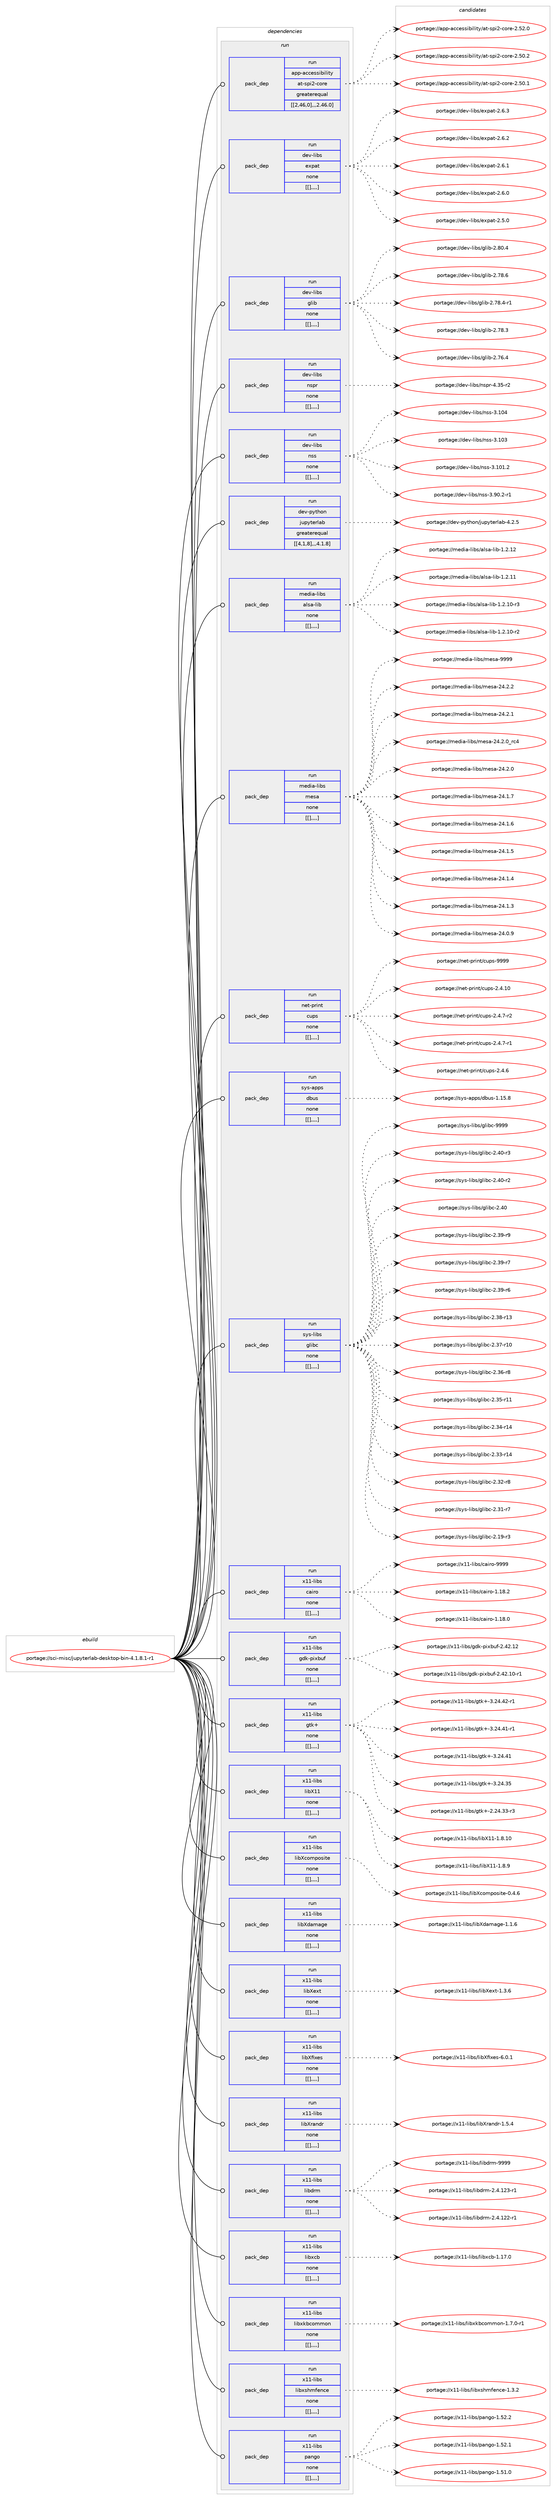 digraph prolog {

# *************
# Graph options
# *************

newrank=true;
concentrate=true;
compound=true;
graph [rankdir=LR,fontname=Helvetica,fontsize=10,ranksep=1.5];#, ranksep=2.5, nodesep=0.2];
edge  [arrowhead=vee];
node  [fontname=Helvetica,fontsize=10];

# **********
# The ebuild
# **********

subgraph cluster_leftcol {
color=gray;
label=<<i>ebuild</i>>;
id [label="portage://sci-misc/jupyterlab-desktop-bin-4.1.8.1-r1", color=red, width=4, href="../sci-misc/jupyterlab-desktop-bin-4.1.8.1-r1.svg"];
}

# ****************
# The dependencies
# ****************

subgraph cluster_midcol {
color=gray;
label=<<i>dependencies</i>>;
subgraph cluster_compile {
fillcolor="#eeeeee";
style=filled;
label=<<i>compile</i>>;
}
subgraph cluster_compileandrun {
fillcolor="#eeeeee";
style=filled;
label=<<i>compile and run</i>>;
}
subgraph cluster_run {
fillcolor="#eeeeee";
style=filled;
label=<<i>run</i>>;
subgraph pack310446 {
dependency426241 [label=<<TABLE BORDER="0" CELLBORDER="1" CELLSPACING="0" CELLPADDING="4" WIDTH="220"><TR><TD ROWSPAN="6" CELLPADDING="30">pack_dep</TD></TR><TR><TD WIDTH="110">run</TD></TR><TR><TD>app-accessibility</TD></TR><TR><TD>at-spi2-core</TD></TR><TR><TD>greaterequal</TD></TR><TR><TD>[[2,46,0],,,2.46.0]</TD></TR></TABLE>>, shape=none, color=blue];
}
id:e -> dependency426241:w [weight=20,style="solid",arrowhead="odot"];
subgraph pack310447 {
dependency426242 [label=<<TABLE BORDER="0" CELLBORDER="1" CELLSPACING="0" CELLPADDING="4" WIDTH="220"><TR><TD ROWSPAN="6" CELLPADDING="30">pack_dep</TD></TR><TR><TD WIDTH="110">run</TD></TR><TR><TD>dev-libs</TD></TR><TR><TD>expat</TD></TR><TR><TD>none</TD></TR><TR><TD>[[],,,,]</TD></TR></TABLE>>, shape=none, color=blue];
}
id:e -> dependency426242:w [weight=20,style="solid",arrowhead="odot"];
subgraph pack310448 {
dependency426243 [label=<<TABLE BORDER="0" CELLBORDER="1" CELLSPACING="0" CELLPADDING="4" WIDTH="220"><TR><TD ROWSPAN="6" CELLPADDING="30">pack_dep</TD></TR><TR><TD WIDTH="110">run</TD></TR><TR><TD>dev-libs</TD></TR><TR><TD>glib</TD></TR><TR><TD>none</TD></TR><TR><TD>[[],,,,]</TD></TR></TABLE>>, shape=none, color=blue];
}
id:e -> dependency426243:w [weight=20,style="solid",arrowhead="odot"];
subgraph pack310449 {
dependency426244 [label=<<TABLE BORDER="0" CELLBORDER="1" CELLSPACING="0" CELLPADDING="4" WIDTH="220"><TR><TD ROWSPAN="6" CELLPADDING="30">pack_dep</TD></TR><TR><TD WIDTH="110">run</TD></TR><TR><TD>dev-libs</TD></TR><TR><TD>nspr</TD></TR><TR><TD>none</TD></TR><TR><TD>[[],,,,]</TD></TR></TABLE>>, shape=none, color=blue];
}
id:e -> dependency426244:w [weight=20,style="solid",arrowhead="odot"];
subgraph pack310450 {
dependency426245 [label=<<TABLE BORDER="0" CELLBORDER="1" CELLSPACING="0" CELLPADDING="4" WIDTH="220"><TR><TD ROWSPAN="6" CELLPADDING="30">pack_dep</TD></TR><TR><TD WIDTH="110">run</TD></TR><TR><TD>dev-libs</TD></TR><TR><TD>nss</TD></TR><TR><TD>none</TD></TR><TR><TD>[[],,,,]</TD></TR></TABLE>>, shape=none, color=blue];
}
id:e -> dependency426245:w [weight=20,style="solid",arrowhead="odot"];
subgraph pack310451 {
dependency426246 [label=<<TABLE BORDER="0" CELLBORDER="1" CELLSPACING="0" CELLPADDING="4" WIDTH="220"><TR><TD ROWSPAN="6" CELLPADDING="30">pack_dep</TD></TR><TR><TD WIDTH="110">run</TD></TR><TR><TD>dev-python</TD></TR><TR><TD>jupyterlab</TD></TR><TR><TD>greaterequal</TD></TR><TR><TD>[[4,1,8],,,4.1.8]</TD></TR></TABLE>>, shape=none, color=blue];
}
id:e -> dependency426246:w [weight=20,style="solid",arrowhead="odot"];
subgraph pack310452 {
dependency426247 [label=<<TABLE BORDER="0" CELLBORDER="1" CELLSPACING="0" CELLPADDING="4" WIDTH="220"><TR><TD ROWSPAN="6" CELLPADDING="30">pack_dep</TD></TR><TR><TD WIDTH="110">run</TD></TR><TR><TD>media-libs</TD></TR><TR><TD>alsa-lib</TD></TR><TR><TD>none</TD></TR><TR><TD>[[],,,,]</TD></TR></TABLE>>, shape=none, color=blue];
}
id:e -> dependency426247:w [weight=20,style="solid",arrowhead="odot"];
subgraph pack310453 {
dependency426248 [label=<<TABLE BORDER="0" CELLBORDER="1" CELLSPACING="0" CELLPADDING="4" WIDTH="220"><TR><TD ROWSPAN="6" CELLPADDING="30">pack_dep</TD></TR><TR><TD WIDTH="110">run</TD></TR><TR><TD>media-libs</TD></TR><TR><TD>mesa</TD></TR><TR><TD>none</TD></TR><TR><TD>[[],,,,]</TD></TR></TABLE>>, shape=none, color=blue];
}
id:e -> dependency426248:w [weight=20,style="solid",arrowhead="odot"];
subgraph pack310454 {
dependency426249 [label=<<TABLE BORDER="0" CELLBORDER="1" CELLSPACING="0" CELLPADDING="4" WIDTH="220"><TR><TD ROWSPAN="6" CELLPADDING="30">pack_dep</TD></TR><TR><TD WIDTH="110">run</TD></TR><TR><TD>net-print</TD></TR><TR><TD>cups</TD></TR><TR><TD>none</TD></TR><TR><TD>[[],,,,]</TD></TR></TABLE>>, shape=none, color=blue];
}
id:e -> dependency426249:w [weight=20,style="solid",arrowhead="odot"];
subgraph pack310455 {
dependency426250 [label=<<TABLE BORDER="0" CELLBORDER="1" CELLSPACING="0" CELLPADDING="4" WIDTH="220"><TR><TD ROWSPAN="6" CELLPADDING="30">pack_dep</TD></TR><TR><TD WIDTH="110">run</TD></TR><TR><TD>sys-apps</TD></TR><TR><TD>dbus</TD></TR><TR><TD>none</TD></TR><TR><TD>[[],,,,]</TD></TR></TABLE>>, shape=none, color=blue];
}
id:e -> dependency426250:w [weight=20,style="solid",arrowhead="odot"];
subgraph pack310456 {
dependency426251 [label=<<TABLE BORDER="0" CELLBORDER="1" CELLSPACING="0" CELLPADDING="4" WIDTH="220"><TR><TD ROWSPAN="6" CELLPADDING="30">pack_dep</TD></TR><TR><TD WIDTH="110">run</TD></TR><TR><TD>sys-libs</TD></TR><TR><TD>glibc</TD></TR><TR><TD>none</TD></TR><TR><TD>[[],,,,]</TD></TR></TABLE>>, shape=none, color=blue];
}
id:e -> dependency426251:w [weight=20,style="solid",arrowhead="odot"];
subgraph pack310457 {
dependency426252 [label=<<TABLE BORDER="0" CELLBORDER="1" CELLSPACING="0" CELLPADDING="4" WIDTH="220"><TR><TD ROWSPAN="6" CELLPADDING="30">pack_dep</TD></TR><TR><TD WIDTH="110">run</TD></TR><TR><TD>x11-libs</TD></TR><TR><TD>cairo</TD></TR><TR><TD>none</TD></TR><TR><TD>[[],,,,]</TD></TR></TABLE>>, shape=none, color=blue];
}
id:e -> dependency426252:w [weight=20,style="solid",arrowhead="odot"];
subgraph pack310458 {
dependency426253 [label=<<TABLE BORDER="0" CELLBORDER="1" CELLSPACING="0" CELLPADDING="4" WIDTH="220"><TR><TD ROWSPAN="6" CELLPADDING="30">pack_dep</TD></TR><TR><TD WIDTH="110">run</TD></TR><TR><TD>x11-libs</TD></TR><TR><TD>gdk-pixbuf</TD></TR><TR><TD>none</TD></TR><TR><TD>[[],,,,]</TD></TR></TABLE>>, shape=none, color=blue];
}
id:e -> dependency426253:w [weight=20,style="solid",arrowhead="odot"];
subgraph pack310459 {
dependency426254 [label=<<TABLE BORDER="0" CELLBORDER="1" CELLSPACING="0" CELLPADDING="4" WIDTH="220"><TR><TD ROWSPAN="6" CELLPADDING="30">pack_dep</TD></TR><TR><TD WIDTH="110">run</TD></TR><TR><TD>x11-libs</TD></TR><TR><TD>gtk+</TD></TR><TR><TD>none</TD></TR><TR><TD>[[],,,,]</TD></TR></TABLE>>, shape=none, color=blue];
}
id:e -> dependency426254:w [weight=20,style="solid",arrowhead="odot"];
subgraph pack310460 {
dependency426255 [label=<<TABLE BORDER="0" CELLBORDER="1" CELLSPACING="0" CELLPADDING="4" WIDTH="220"><TR><TD ROWSPAN="6" CELLPADDING="30">pack_dep</TD></TR><TR><TD WIDTH="110">run</TD></TR><TR><TD>x11-libs</TD></TR><TR><TD>libX11</TD></TR><TR><TD>none</TD></TR><TR><TD>[[],,,,]</TD></TR></TABLE>>, shape=none, color=blue];
}
id:e -> dependency426255:w [weight=20,style="solid",arrowhead="odot"];
subgraph pack310461 {
dependency426256 [label=<<TABLE BORDER="0" CELLBORDER="1" CELLSPACING="0" CELLPADDING="4" WIDTH="220"><TR><TD ROWSPAN="6" CELLPADDING="30">pack_dep</TD></TR><TR><TD WIDTH="110">run</TD></TR><TR><TD>x11-libs</TD></TR><TR><TD>libXcomposite</TD></TR><TR><TD>none</TD></TR><TR><TD>[[],,,,]</TD></TR></TABLE>>, shape=none, color=blue];
}
id:e -> dependency426256:w [weight=20,style="solid",arrowhead="odot"];
subgraph pack310462 {
dependency426257 [label=<<TABLE BORDER="0" CELLBORDER="1" CELLSPACING="0" CELLPADDING="4" WIDTH="220"><TR><TD ROWSPAN="6" CELLPADDING="30">pack_dep</TD></TR><TR><TD WIDTH="110">run</TD></TR><TR><TD>x11-libs</TD></TR><TR><TD>libXdamage</TD></TR><TR><TD>none</TD></TR><TR><TD>[[],,,,]</TD></TR></TABLE>>, shape=none, color=blue];
}
id:e -> dependency426257:w [weight=20,style="solid",arrowhead="odot"];
subgraph pack310463 {
dependency426258 [label=<<TABLE BORDER="0" CELLBORDER="1" CELLSPACING="0" CELLPADDING="4" WIDTH="220"><TR><TD ROWSPAN="6" CELLPADDING="30">pack_dep</TD></TR><TR><TD WIDTH="110">run</TD></TR><TR><TD>x11-libs</TD></TR><TR><TD>libXext</TD></TR><TR><TD>none</TD></TR><TR><TD>[[],,,,]</TD></TR></TABLE>>, shape=none, color=blue];
}
id:e -> dependency426258:w [weight=20,style="solid",arrowhead="odot"];
subgraph pack310464 {
dependency426259 [label=<<TABLE BORDER="0" CELLBORDER="1" CELLSPACING="0" CELLPADDING="4" WIDTH="220"><TR><TD ROWSPAN="6" CELLPADDING="30">pack_dep</TD></TR><TR><TD WIDTH="110">run</TD></TR><TR><TD>x11-libs</TD></TR><TR><TD>libXfixes</TD></TR><TR><TD>none</TD></TR><TR><TD>[[],,,,]</TD></TR></TABLE>>, shape=none, color=blue];
}
id:e -> dependency426259:w [weight=20,style="solid",arrowhead="odot"];
subgraph pack310465 {
dependency426260 [label=<<TABLE BORDER="0" CELLBORDER="1" CELLSPACING="0" CELLPADDING="4" WIDTH="220"><TR><TD ROWSPAN="6" CELLPADDING="30">pack_dep</TD></TR><TR><TD WIDTH="110">run</TD></TR><TR><TD>x11-libs</TD></TR><TR><TD>libXrandr</TD></TR><TR><TD>none</TD></TR><TR><TD>[[],,,,]</TD></TR></TABLE>>, shape=none, color=blue];
}
id:e -> dependency426260:w [weight=20,style="solid",arrowhead="odot"];
subgraph pack310466 {
dependency426261 [label=<<TABLE BORDER="0" CELLBORDER="1" CELLSPACING="0" CELLPADDING="4" WIDTH="220"><TR><TD ROWSPAN="6" CELLPADDING="30">pack_dep</TD></TR><TR><TD WIDTH="110">run</TD></TR><TR><TD>x11-libs</TD></TR><TR><TD>libdrm</TD></TR><TR><TD>none</TD></TR><TR><TD>[[],,,,]</TD></TR></TABLE>>, shape=none, color=blue];
}
id:e -> dependency426261:w [weight=20,style="solid",arrowhead="odot"];
subgraph pack310467 {
dependency426262 [label=<<TABLE BORDER="0" CELLBORDER="1" CELLSPACING="0" CELLPADDING="4" WIDTH="220"><TR><TD ROWSPAN="6" CELLPADDING="30">pack_dep</TD></TR><TR><TD WIDTH="110">run</TD></TR><TR><TD>x11-libs</TD></TR><TR><TD>libxcb</TD></TR><TR><TD>none</TD></TR><TR><TD>[[],,,,]</TD></TR></TABLE>>, shape=none, color=blue];
}
id:e -> dependency426262:w [weight=20,style="solid",arrowhead="odot"];
subgraph pack310468 {
dependency426263 [label=<<TABLE BORDER="0" CELLBORDER="1" CELLSPACING="0" CELLPADDING="4" WIDTH="220"><TR><TD ROWSPAN="6" CELLPADDING="30">pack_dep</TD></TR><TR><TD WIDTH="110">run</TD></TR><TR><TD>x11-libs</TD></TR><TR><TD>libxkbcommon</TD></TR><TR><TD>none</TD></TR><TR><TD>[[],,,,]</TD></TR></TABLE>>, shape=none, color=blue];
}
id:e -> dependency426263:w [weight=20,style="solid",arrowhead="odot"];
subgraph pack310469 {
dependency426264 [label=<<TABLE BORDER="0" CELLBORDER="1" CELLSPACING="0" CELLPADDING="4" WIDTH="220"><TR><TD ROWSPAN="6" CELLPADDING="30">pack_dep</TD></TR><TR><TD WIDTH="110">run</TD></TR><TR><TD>x11-libs</TD></TR><TR><TD>libxshmfence</TD></TR><TR><TD>none</TD></TR><TR><TD>[[],,,,]</TD></TR></TABLE>>, shape=none, color=blue];
}
id:e -> dependency426264:w [weight=20,style="solid",arrowhead="odot"];
subgraph pack310470 {
dependency426265 [label=<<TABLE BORDER="0" CELLBORDER="1" CELLSPACING="0" CELLPADDING="4" WIDTH="220"><TR><TD ROWSPAN="6" CELLPADDING="30">pack_dep</TD></TR><TR><TD WIDTH="110">run</TD></TR><TR><TD>x11-libs</TD></TR><TR><TD>pango</TD></TR><TR><TD>none</TD></TR><TR><TD>[[],,,,]</TD></TR></TABLE>>, shape=none, color=blue];
}
id:e -> dependency426265:w [weight=20,style="solid",arrowhead="odot"];
}
}

# **************
# The candidates
# **************

subgraph cluster_choices {
rank=same;
color=gray;
label=<<i>candidates</i>>;

subgraph choice310446 {
color=black;
nodesep=1;
choice97112112459799991011151151059810510810511612147971164511511210550459911111410145504653504648 [label="portage://app-accessibility/at-spi2-core-2.52.0", color=red, width=4,href="../app-accessibility/at-spi2-core-2.52.0.svg"];
choice97112112459799991011151151059810510810511612147971164511511210550459911111410145504653484650 [label="portage://app-accessibility/at-spi2-core-2.50.2", color=red, width=4,href="../app-accessibility/at-spi2-core-2.50.2.svg"];
choice97112112459799991011151151059810510810511612147971164511511210550459911111410145504653484649 [label="portage://app-accessibility/at-spi2-core-2.50.1", color=red, width=4,href="../app-accessibility/at-spi2-core-2.50.1.svg"];
dependency426241:e -> choice97112112459799991011151151059810510810511612147971164511511210550459911111410145504653504648:w [style=dotted,weight="100"];
dependency426241:e -> choice97112112459799991011151151059810510810511612147971164511511210550459911111410145504653484650:w [style=dotted,weight="100"];
dependency426241:e -> choice97112112459799991011151151059810510810511612147971164511511210550459911111410145504653484649:w [style=dotted,weight="100"];
}
subgraph choice310447 {
color=black;
nodesep=1;
choice10010111845108105981154710112011297116455046544651 [label="portage://dev-libs/expat-2.6.3", color=red, width=4,href="../dev-libs/expat-2.6.3.svg"];
choice10010111845108105981154710112011297116455046544650 [label="portage://dev-libs/expat-2.6.2", color=red, width=4,href="../dev-libs/expat-2.6.2.svg"];
choice10010111845108105981154710112011297116455046544649 [label="portage://dev-libs/expat-2.6.1", color=red, width=4,href="../dev-libs/expat-2.6.1.svg"];
choice10010111845108105981154710112011297116455046544648 [label="portage://dev-libs/expat-2.6.0", color=red, width=4,href="../dev-libs/expat-2.6.0.svg"];
choice10010111845108105981154710112011297116455046534648 [label="portage://dev-libs/expat-2.5.0", color=red, width=4,href="../dev-libs/expat-2.5.0.svg"];
dependency426242:e -> choice10010111845108105981154710112011297116455046544651:w [style=dotted,weight="100"];
dependency426242:e -> choice10010111845108105981154710112011297116455046544650:w [style=dotted,weight="100"];
dependency426242:e -> choice10010111845108105981154710112011297116455046544649:w [style=dotted,weight="100"];
dependency426242:e -> choice10010111845108105981154710112011297116455046544648:w [style=dotted,weight="100"];
dependency426242:e -> choice10010111845108105981154710112011297116455046534648:w [style=dotted,weight="100"];
}
subgraph choice310448 {
color=black;
nodesep=1;
choice1001011184510810598115471031081059845504656484652 [label="portage://dev-libs/glib-2.80.4", color=red, width=4,href="../dev-libs/glib-2.80.4.svg"];
choice1001011184510810598115471031081059845504655564654 [label="portage://dev-libs/glib-2.78.6", color=red, width=4,href="../dev-libs/glib-2.78.6.svg"];
choice10010111845108105981154710310810598455046555646524511449 [label="portage://dev-libs/glib-2.78.4-r1", color=red, width=4,href="../dev-libs/glib-2.78.4-r1.svg"];
choice1001011184510810598115471031081059845504655564651 [label="portage://dev-libs/glib-2.78.3", color=red, width=4,href="../dev-libs/glib-2.78.3.svg"];
choice1001011184510810598115471031081059845504655544652 [label="portage://dev-libs/glib-2.76.4", color=red, width=4,href="../dev-libs/glib-2.76.4.svg"];
dependency426243:e -> choice1001011184510810598115471031081059845504656484652:w [style=dotted,weight="100"];
dependency426243:e -> choice1001011184510810598115471031081059845504655564654:w [style=dotted,weight="100"];
dependency426243:e -> choice10010111845108105981154710310810598455046555646524511449:w [style=dotted,weight="100"];
dependency426243:e -> choice1001011184510810598115471031081059845504655564651:w [style=dotted,weight="100"];
dependency426243:e -> choice1001011184510810598115471031081059845504655544652:w [style=dotted,weight="100"];
}
subgraph choice310449 {
color=black;
nodesep=1;
choice10010111845108105981154711011511211445524651534511450 [label="portage://dev-libs/nspr-4.35-r2", color=red, width=4,href="../dev-libs/nspr-4.35-r2.svg"];
dependency426244:e -> choice10010111845108105981154711011511211445524651534511450:w [style=dotted,weight="100"];
}
subgraph choice310450 {
color=black;
nodesep=1;
choice100101118451081059811547110115115455146494852 [label="portage://dev-libs/nss-3.104", color=red, width=4,href="../dev-libs/nss-3.104.svg"];
choice100101118451081059811547110115115455146494851 [label="portage://dev-libs/nss-3.103", color=red, width=4,href="../dev-libs/nss-3.103.svg"];
choice1001011184510810598115471101151154551464948494650 [label="portage://dev-libs/nss-3.101.2", color=red, width=4,href="../dev-libs/nss-3.101.2.svg"];
choice100101118451081059811547110115115455146574846504511449 [label="portage://dev-libs/nss-3.90.2-r1", color=red, width=4,href="../dev-libs/nss-3.90.2-r1.svg"];
dependency426245:e -> choice100101118451081059811547110115115455146494852:w [style=dotted,weight="100"];
dependency426245:e -> choice100101118451081059811547110115115455146494851:w [style=dotted,weight="100"];
dependency426245:e -> choice1001011184510810598115471101151154551464948494650:w [style=dotted,weight="100"];
dependency426245:e -> choice100101118451081059811547110115115455146574846504511449:w [style=dotted,weight="100"];
}
subgraph choice310451 {
color=black;
nodesep=1;
choice10010111845112121116104111110471061171121211161011141089798455246504653 [label="portage://dev-python/jupyterlab-4.2.5", color=red, width=4,href="../dev-python/jupyterlab-4.2.5.svg"];
dependency426246:e -> choice10010111845112121116104111110471061171121211161011141089798455246504653:w [style=dotted,weight="100"];
}
subgraph choice310452 {
color=black;
nodesep=1;
choice109101100105974510810598115479710811597451081059845494650464950 [label="portage://media-libs/alsa-lib-1.2.12", color=red, width=4,href="../media-libs/alsa-lib-1.2.12.svg"];
choice109101100105974510810598115479710811597451081059845494650464949 [label="portage://media-libs/alsa-lib-1.2.11", color=red, width=4,href="../media-libs/alsa-lib-1.2.11.svg"];
choice1091011001059745108105981154797108115974510810598454946504649484511451 [label="portage://media-libs/alsa-lib-1.2.10-r3", color=red, width=4,href="../media-libs/alsa-lib-1.2.10-r3.svg"];
choice1091011001059745108105981154797108115974510810598454946504649484511450 [label="portage://media-libs/alsa-lib-1.2.10-r2", color=red, width=4,href="../media-libs/alsa-lib-1.2.10-r2.svg"];
dependency426247:e -> choice109101100105974510810598115479710811597451081059845494650464950:w [style=dotted,weight="100"];
dependency426247:e -> choice109101100105974510810598115479710811597451081059845494650464949:w [style=dotted,weight="100"];
dependency426247:e -> choice1091011001059745108105981154797108115974510810598454946504649484511451:w [style=dotted,weight="100"];
dependency426247:e -> choice1091011001059745108105981154797108115974510810598454946504649484511450:w [style=dotted,weight="100"];
}
subgraph choice310453 {
color=black;
nodesep=1;
choice10910110010597451081059811547109101115974557575757 [label="portage://media-libs/mesa-9999", color=red, width=4,href="../media-libs/mesa-9999.svg"];
choice109101100105974510810598115471091011159745505246504650 [label="portage://media-libs/mesa-24.2.2", color=red, width=4,href="../media-libs/mesa-24.2.2.svg"];
choice109101100105974510810598115471091011159745505246504649 [label="portage://media-libs/mesa-24.2.1", color=red, width=4,href="../media-libs/mesa-24.2.1.svg"];
choice109101100105974510810598115471091011159745505246504648951149952 [label="portage://media-libs/mesa-24.2.0_rc4", color=red, width=4,href="../media-libs/mesa-24.2.0_rc4.svg"];
choice109101100105974510810598115471091011159745505246504648 [label="portage://media-libs/mesa-24.2.0", color=red, width=4,href="../media-libs/mesa-24.2.0.svg"];
choice109101100105974510810598115471091011159745505246494655 [label="portage://media-libs/mesa-24.1.7", color=red, width=4,href="../media-libs/mesa-24.1.7.svg"];
choice109101100105974510810598115471091011159745505246494654 [label="portage://media-libs/mesa-24.1.6", color=red, width=4,href="../media-libs/mesa-24.1.6.svg"];
choice109101100105974510810598115471091011159745505246494653 [label="portage://media-libs/mesa-24.1.5", color=red, width=4,href="../media-libs/mesa-24.1.5.svg"];
choice109101100105974510810598115471091011159745505246494652 [label="portage://media-libs/mesa-24.1.4", color=red, width=4,href="../media-libs/mesa-24.1.4.svg"];
choice109101100105974510810598115471091011159745505246494651 [label="portage://media-libs/mesa-24.1.3", color=red, width=4,href="../media-libs/mesa-24.1.3.svg"];
choice109101100105974510810598115471091011159745505246484657 [label="portage://media-libs/mesa-24.0.9", color=red, width=4,href="../media-libs/mesa-24.0.9.svg"];
dependency426248:e -> choice10910110010597451081059811547109101115974557575757:w [style=dotted,weight="100"];
dependency426248:e -> choice109101100105974510810598115471091011159745505246504650:w [style=dotted,weight="100"];
dependency426248:e -> choice109101100105974510810598115471091011159745505246504649:w [style=dotted,weight="100"];
dependency426248:e -> choice109101100105974510810598115471091011159745505246504648951149952:w [style=dotted,weight="100"];
dependency426248:e -> choice109101100105974510810598115471091011159745505246504648:w [style=dotted,weight="100"];
dependency426248:e -> choice109101100105974510810598115471091011159745505246494655:w [style=dotted,weight="100"];
dependency426248:e -> choice109101100105974510810598115471091011159745505246494654:w [style=dotted,weight="100"];
dependency426248:e -> choice109101100105974510810598115471091011159745505246494653:w [style=dotted,weight="100"];
dependency426248:e -> choice109101100105974510810598115471091011159745505246494652:w [style=dotted,weight="100"];
dependency426248:e -> choice109101100105974510810598115471091011159745505246494651:w [style=dotted,weight="100"];
dependency426248:e -> choice109101100105974510810598115471091011159745505246484657:w [style=dotted,weight="100"];
}
subgraph choice310454 {
color=black;
nodesep=1;
choice1101011164511211410511011647991171121154557575757 [label="portage://net-print/cups-9999", color=red, width=4,href="../net-print/cups-9999.svg"];
choice11010111645112114105110116479911711211545504652464948 [label="portage://net-print/cups-2.4.10", color=red, width=4,href="../net-print/cups-2.4.10.svg"];
choice1101011164511211410511011647991171121154550465246554511450 [label="portage://net-print/cups-2.4.7-r2", color=red, width=4,href="../net-print/cups-2.4.7-r2.svg"];
choice1101011164511211410511011647991171121154550465246554511449 [label="portage://net-print/cups-2.4.7-r1", color=red, width=4,href="../net-print/cups-2.4.7-r1.svg"];
choice110101116451121141051101164799117112115455046524654 [label="portage://net-print/cups-2.4.6", color=red, width=4,href="../net-print/cups-2.4.6.svg"];
dependency426249:e -> choice1101011164511211410511011647991171121154557575757:w [style=dotted,weight="100"];
dependency426249:e -> choice11010111645112114105110116479911711211545504652464948:w [style=dotted,weight="100"];
dependency426249:e -> choice1101011164511211410511011647991171121154550465246554511450:w [style=dotted,weight="100"];
dependency426249:e -> choice1101011164511211410511011647991171121154550465246554511449:w [style=dotted,weight="100"];
dependency426249:e -> choice110101116451121141051101164799117112115455046524654:w [style=dotted,weight="100"];
}
subgraph choice310455 {
color=black;
nodesep=1;
choice1151211154597112112115471009811711545494649534656 [label="portage://sys-apps/dbus-1.15.8", color=red, width=4,href="../sys-apps/dbus-1.15.8.svg"];
dependency426250:e -> choice1151211154597112112115471009811711545494649534656:w [style=dotted,weight="100"];
}
subgraph choice310456 {
color=black;
nodesep=1;
choice11512111545108105981154710310810598994557575757 [label="portage://sys-libs/glibc-9999", color=red, width=4,href="../sys-libs/glibc-9999.svg"];
choice115121115451081059811547103108105989945504652484511451 [label="portage://sys-libs/glibc-2.40-r3", color=red, width=4,href="../sys-libs/glibc-2.40-r3.svg"];
choice115121115451081059811547103108105989945504652484511450 [label="portage://sys-libs/glibc-2.40-r2", color=red, width=4,href="../sys-libs/glibc-2.40-r2.svg"];
choice11512111545108105981154710310810598994550465248 [label="portage://sys-libs/glibc-2.40", color=red, width=4,href="../sys-libs/glibc-2.40.svg"];
choice115121115451081059811547103108105989945504651574511457 [label="portage://sys-libs/glibc-2.39-r9", color=red, width=4,href="../sys-libs/glibc-2.39-r9.svg"];
choice115121115451081059811547103108105989945504651574511455 [label="portage://sys-libs/glibc-2.39-r7", color=red, width=4,href="../sys-libs/glibc-2.39-r7.svg"];
choice115121115451081059811547103108105989945504651574511454 [label="portage://sys-libs/glibc-2.39-r6", color=red, width=4,href="../sys-libs/glibc-2.39-r6.svg"];
choice11512111545108105981154710310810598994550465156451144951 [label="portage://sys-libs/glibc-2.38-r13", color=red, width=4,href="../sys-libs/glibc-2.38-r13.svg"];
choice11512111545108105981154710310810598994550465155451144948 [label="portage://sys-libs/glibc-2.37-r10", color=red, width=4,href="../sys-libs/glibc-2.37-r10.svg"];
choice115121115451081059811547103108105989945504651544511456 [label="portage://sys-libs/glibc-2.36-r8", color=red, width=4,href="../sys-libs/glibc-2.36-r8.svg"];
choice11512111545108105981154710310810598994550465153451144949 [label="portage://sys-libs/glibc-2.35-r11", color=red, width=4,href="../sys-libs/glibc-2.35-r11.svg"];
choice11512111545108105981154710310810598994550465152451144952 [label="portage://sys-libs/glibc-2.34-r14", color=red, width=4,href="../sys-libs/glibc-2.34-r14.svg"];
choice11512111545108105981154710310810598994550465151451144952 [label="portage://sys-libs/glibc-2.33-r14", color=red, width=4,href="../sys-libs/glibc-2.33-r14.svg"];
choice115121115451081059811547103108105989945504651504511456 [label="portage://sys-libs/glibc-2.32-r8", color=red, width=4,href="../sys-libs/glibc-2.32-r8.svg"];
choice115121115451081059811547103108105989945504651494511455 [label="portage://sys-libs/glibc-2.31-r7", color=red, width=4,href="../sys-libs/glibc-2.31-r7.svg"];
choice115121115451081059811547103108105989945504649574511451 [label="portage://sys-libs/glibc-2.19-r3", color=red, width=4,href="../sys-libs/glibc-2.19-r3.svg"];
dependency426251:e -> choice11512111545108105981154710310810598994557575757:w [style=dotted,weight="100"];
dependency426251:e -> choice115121115451081059811547103108105989945504652484511451:w [style=dotted,weight="100"];
dependency426251:e -> choice115121115451081059811547103108105989945504652484511450:w [style=dotted,weight="100"];
dependency426251:e -> choice11512111545108105981154710310810598994550465248:w [style=dotted,weight="100"];
dependency426251:e -> choice115121115451081059811547103108105989945504651574511457:w [style=dotted,weight="100"];
dependency426251:e -> choice115121115451081059811547103108105989945504651574511455:w [style=dotted,weight="100"];
dependency426251:e -> choice115121115451081059811547103108105989945504651574511454:w [style=dotted,weight="100"];
dependency426251:e -> choice11512111545108105981154710310810598994550465156451144951:w [style=dotted,weight="100"];
dependency426251:e -> choice11512111545108105981154710310810598994550465155451144948:w [style=dotted,weight="100"];
dependency426251:e -> choice115121115451081059811547103108105989945504651544511456:w [style=dotted,weight="100"];
dependency426251:e -> choice11512111545108105981154710310810598994550465153451144949:w [style=dotted,weight="100"];
dependency426251:e -> choice11512111545108105981154710310810598994550465152451144952:w [style=dotted,weight="100"];
dependency426251:e -> choice11512111545108105981154710310810598994550465151451144952:w [style=dotted,weight="100"];
dependency426251:e -> choice115121115451081059811547103108105989945504651504511456:w [style=dotted,weight="100"];
dependency426251:e -> choice115121115451081059811547103108105989945504651494511455:w [style=dotted,weight="100"];
dependency426251:e -> choice115121115451081059811547103108105989945504649574511451:w [style=dotted,weight="100"];
}
subgraph choice310457 {
color=black;
nodesep=1;
choice120494945108105981154799971051141114557575757 [label="portage://x11-libs/cairo-9999", color=red, width=4,href="../x11-libs/cairo-9999.svg"];
choice1204949451081059811547999710511411145494649564650 [label="portage://x11-libs/cairo-1.18.2", color=red, width=4,href="../x11-libs/cairo-1.18.2.svg"];
choice1204949451081059811547999710511411145494649564648 [label="portage://x11-libs/cairo-1.18.0", color=red, width=4,href="../x11-libs/cairo-1.18.0.svg"];
dependency426252:e -> choice120494945108105981154799971051141114557575757:w [style=dotted,weight="100"];
dependency426252:e -> choice1204949451081059811547999710511411145494649564650:w [style=dotted,weight="100"];
dependency426252:e -> choice1204949451081059811547999710511411145494649564648:w [style=dotted,weight="100"];
}
subgraph choice310458 {
color=black;
nodesep=1;
choice120494945108105981154710310010745112105120981171024550465250464950 [label="portage://x11-libs/gdk-pixbuf-2.42.12", color=red, width=4,href="../x11-libs/gdk-pixbuf-2.42.12.svg"];
choice1204949451081059811547103100107451121051209811710245504652504649484511449 [label="portage://x11-libs/gdk-pixbuf-2.42.10-r1", color=red, width=4,href="../x11-libs/gdk-pixbuf-2.42.10-r1.svg"];
dependency426253:e -> choice120494945108105981154710310010745112105120981171024550465250464950:w [style=dotted,weight="100"];
dependency426253:e -> choice1204949451081059811547103100107451121051209811710245504652504649484511449:w [style=dotted,weight="100"];
}
subgraph choice310459 {
color=black;
nodesep=1;
choice12049494510810598115471031161074345514650524652504511449 [label="portage://x11-libs/gtk+-3.24.42-r1", color=red, width=4,href="../x11-libs/gtk+-3.24.42-r1.svg"];
choice12049494510810598115471031161074345514650524652494511449 [label="portage://x11-libs/gtk+-3.24.41-r1", color=red, width=4,href="../x11-libs/gtk+-3.24.41-r1.svg"];
choice1204949451081059811547103116107434551465052465249 [label="portage://x11-libs/gtk+-3.24.41", color=red, width=4,href="../x11-libs/gtk+-3.24.41.svg"];
choice1204949451081059811547103116107434551465052465153 [label="portage://x11-libs/gtk+-3.24.35", color=red, width=4,href="../x11-libs/gtk+-3.24.35.svg"];
choice12049494510810598115471031161074345504650524651514511451 [label="portage://x11-libs/gtk+-2.24.33-r3", color=red, width=4,href="../x11-libs/gtk+-2.24.33-r3.svg"];
dependency426254:e -> choice12049494510810598115471031161074345514650524652504511449:w [style=dotted,weight="100"];
dependency426254:e -> choice12049494510810598115471031161074345514650524652494511449:w [style=dotted,weight="100"];
dependency426254:e -> choice1204949451081059811547103116107434551465052465249:w [style=dotted,weight="100"];
dependency426254:e -> choice1204949451081059811547103116107434551465052465153:w [style=dotted,weight="100"];
dependency426254:e -> choice12049494510810598115471031161074345504650524651514511451:w [style=dotted,weight="100"];
}
subgraph choice310460 {
color=black;
nodesep=1;
choice12049494510810598115471081059888494945494656464948 [label="portage://x11-libs/libX11-1.8.10", color=red, width=4,href="../x11-libs/libX11-1.8.10.svg"];
choice120494945108105981154710810598884949454946564657 [label="portage://x11-libs/libX11-1.8.9", color=red, width=4,href="../x11-libs/libX11-1.8.9.svg"];
dependency426255:e -> choice12049494510810598115471081059888494945494656464948:w [style=dotted,weight="100"];
dependency426255:e -> choice120494945108105981154710810598884949454946564657:w [style=dotted,weight="100"];
}
subgraph choice310461 {
color=black;
nodesep=1;
choice1204949451081059811547108105988899111109112111115105116101454846524654 [label="portage://x11-libs/libXcomposite-0.4.6", color=red, width=4,href="../x11-libs/libXcomposite-0.4.6.svg"];
dependency426256:e -> choice1204949451081059811547108105988899111109112111115105116101454846524654:w [style=dotted,weight="100"];
}
subgraph choice310462 {
color=black;
nodesep=1;
choice120494945108105981154710810598881009710997103101454946494654 [label="portage://x11-libs/libXdamage-1.1.6", color=red, width=4,href="../x11-libs/libXdamage-1.1.6.svg"];
dependency426257:e -> choice120494945108105981154710810598881009710997103101454946494654:w [style=dotted,weight="100"];
}
subgraph choice310463 {
color=black;
nodesep=1;
choice12049494510810598115471081059888101120116454946514654 [label="portage://x11-libs/libXext-1.3.6", color=red, width=4,href="../x11-libs/libXext-1.3.6.svg"];
dependency426258:e -> choice12049494510810598115471081059888101120116454946514654:w [style=dotted,weight="100"];
}
subgraph choice310464 {
color=black;
nodesep=1;
choice12049494510810598115471081059888102105120101115455446484649 [label="portage://x11-libs/libXfixes-6.0.1", color=red, width=4,href="../x11-libs/libXfixes-6.0.1.svg"];
dependency426259:e -> choice12049494510810598115471081059888102105120101115455446484649:w [style=dotted,weight="100"];
}
subgraph choice310465 {
color=black;
nodesep=1;
choice1204949451081059811547108105988811497110100114454946534652 [label="portage://x11-libs/libXrandr-1.5.4", color=red, width=4,href="../x11-libs/libXrandr-1.5.4.svg"];
dependency426260:e -> choice1204949451081059811547108105988811497110100114454946534652:w [style=dotted,weight="100"];
}
subgraph choice310466 {
color=black;
nodesep=1;
choice1204949451081059811547108105981001141094557575757 [label="portage://x11-libs/libdrm-9999", color=red, width=4,href="../x11-libs/libdrm-9999.svg"];
choice12049494510810598115471081059810011410945504652464950514511449 [label="portage://x11-libs/libdrm-2.4.123-r1", color=red, width=4,href="../x11-libs/libdrm-2.4.123-r1.svg"];
choice12049494510810598115471081059810011410945504652464950504511449 [label="portage://x11-libs/libdrm-2.4.122-r1", color=red, width=4,href="../x11-libs/libdrm-2.4.122-r1.svg"];
dependency426261:e -> choice1204949451081059811547108105981001141094557575757:w [style=dotted,weight="100"];
dependency426261:e -> choice12049494510810598115471081059810011410945504652464950514511449:w [style=dotted,weight="100"];
dependency426261:e -> choice12049494510810598115471081059810011410945504652464950504511449:w [style=dotted,weight="100"];
}
subgraph choice310467 {
color=black;
nodesep=1;
choice120494945108105981154710810598120999845494649554648 [label="portage://x11-libs/libxcb-1.17.0", color=red, width=4,href="../x11-libs/libxcb-1.17.0.svg"];
dependency426262:e -> choice120494945108105981154710810598120999845494649554648:w [style=dotted,weight="100"];
}
subgraph choice310468 {
color=black;
nodesep=1;
choice12049494510810598115471081059812010798991111091091111104549465546484511449 [label="portage://x11-libs/libxkbcommon-1.7.0-r1", color=red, width=4,href="../x11-libs/libxkbcommon-1.7.0-r1.svg"];
dependency426263:e -> choice12049494510810598115471081059812010798991111091091111104549465546484511449:w [style=dotted,weight="100"];
}
subgraph choice310469 {
color=black;
nodesep=1;
choice12049494510810598115471081059812011510410910210111099101454946514650 [label="portage://x11-libs/libxshmfence-1.3.2", color=red, width=4,href="../x11-libs/libxshmfence-1.3.2.svg"];
dependency426264:e -> choice12049494510810598115471081059812011510410910210111099101454946514650:w [style=dotted,weight="100"];
}
subgraph choice310470 {
color=black;
nodesep=1;
choice12049494510810598115471129711010311145494653504650 [label="portage://x11-libs/pango-1.52.2", color=red, width=4,href="../x11-libs/pango-1.52.2.svg"];
choice12049494510810598115471129711010311145494653504649 [label="portage://x11-libs/pango-1.52.1", color=red, width=4,href="../x11-libs/pango-1.52.1.svg"];
choice12049494510810598115471129711010311145494653494648 [label="portage://x11-libs/pango-1.51.0", color=red, width=4,href="../x11-libs/pango-1.51.0.svg"];
dependency426265:e -> choice12049494510810598115471129711010311145494653504650:w [style=dotted,weight="100"];
dependency426265:e -> choice12049494510810598115471129711010311145494653504649:w [style=dotted,weight="100"];
dependency426265:e -> choice12049494510810598115471129711010311145494653494648:w [style=dotted,weight="100"];
}
}

}
